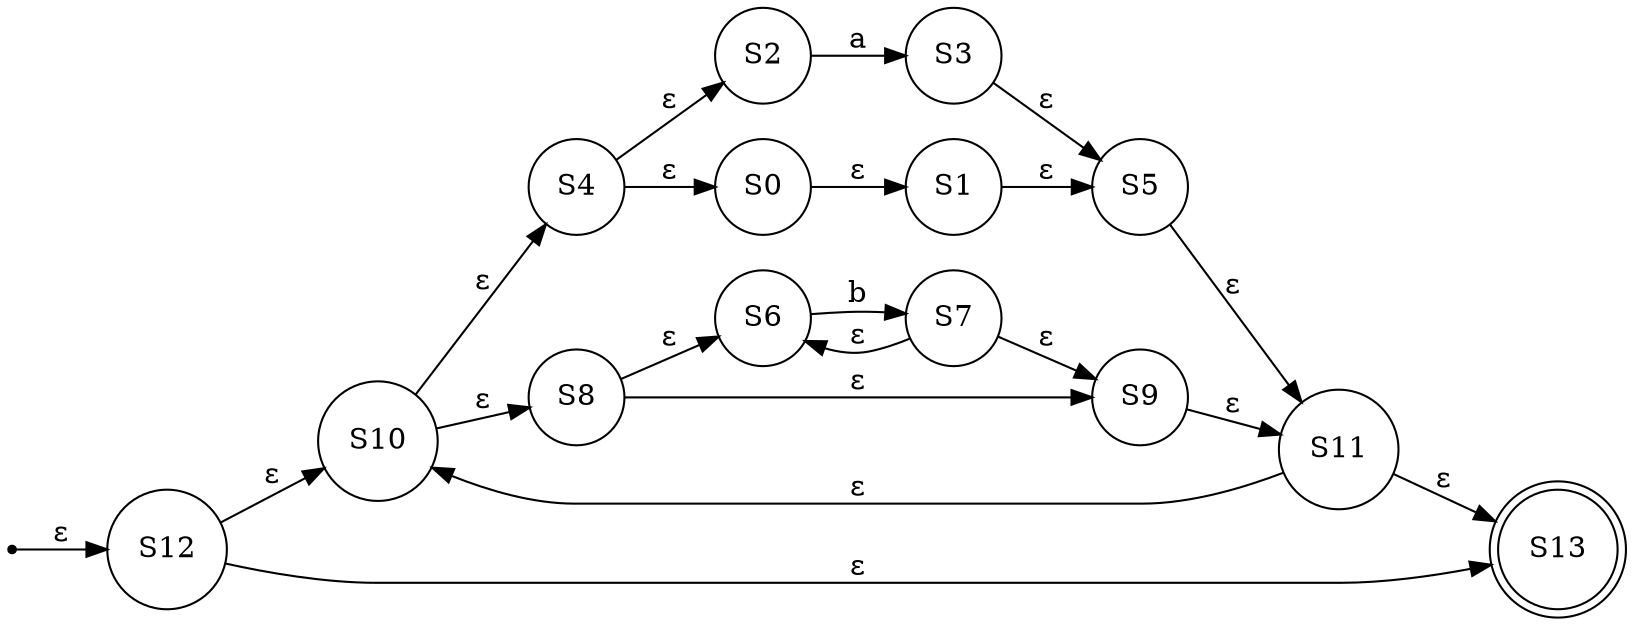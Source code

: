 digraph AFN{
node [shape=circle];
rankdir=LR;
init [label="", shape=point];
S1 [label="S1"];
S2 [label="S2"];
S3 [label="S3"];
S4 [label="S4"];
S5 [label="S5"];
S6 [label="S6"];
S7 [label="S7"];
S8 [label="S8"];
S9 [label="S9"];
S10 [label="S10"];
S11 [label="S11"];
S12 [label="S12"];
S13[shape=doublecircle] [label="S13"];
S0->S1[label="ε"];
S1->S5[label="ε"];
S2->S3[label="a"];
S3->S5[label="ε"];
S4->S0[label="ε"];
S4->S2[label="ε"];
S5->S11[label="ε"];
S6->S7[label="b"];
S7->S6[label="ε"];
S7->S9[label="ε"];
S8->S9[label="ε"];
S8->S6[label="ε"];
S9->S11[label="ε"];
S10->S4[label="ε"];
S10->S8[label="ε"];
S11->S10[label="ε"];
S11->S13[label="ε"];
init->S12[label="ε"];
S12->S13[label="ε"];
S12->S10[label="ε"];
}
